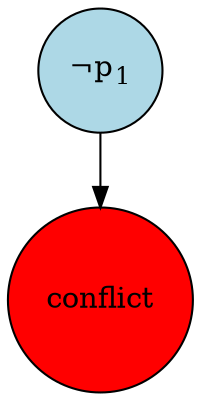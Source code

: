 digraph conflict {
node [style="filled,rounded",shape=circle,fillcolor=white];
1 [label=<¬p<SUB>1</SUB>>,fillcolor=lightblue];
conflict [fillcolor=red];
1 -> conflict;
}
